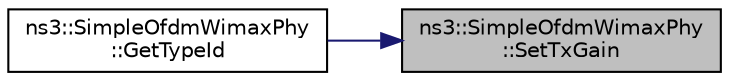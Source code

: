 digraph "ns3::SimpleOfdmWimaxPhy::SetTxGain"
{
 // LATEX_PDF_SIZE
  edge [fontname="Helvetica",fontsize="10",labelfontname="Helvetica",labelfontsize="10"];
  node [fontname="Helvetica",fontsize="10",shape=record];
  rankdir="RL";
  Node1 [label="ns3::SimpleOfdmWimaxPhy\l::SetTxGain",height=0.2,width=0.4,color="black", fillcolor="grey75", style="filled", fontcolor="black",tooltip="Set transmit gain."];
  Node1 -> Node2 [dir="back",color="midnightblue",fontsize="10",style="solid",fontname="Helvetica"];
  Node2 [label="ns3::SimpleOfdmWimaxPhy\l::GetTypeId",height=0.2,width=0.4,color="black", fillcolor="white", style="filled",URL="$classns3_1_1_simple_ofdm_wimax_phy.html#a0c5b73edf9b3c13a0d6e0b80524561e8",tooltip="Get the type ID."];
}

